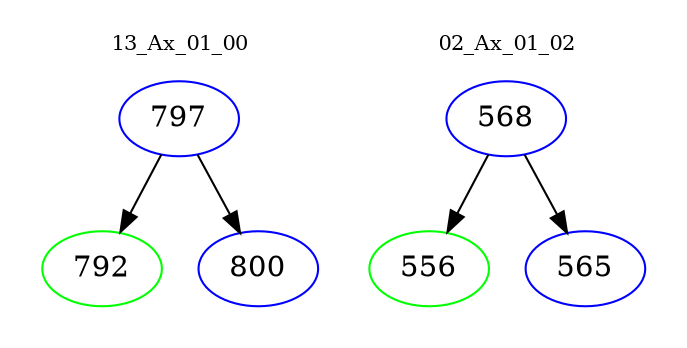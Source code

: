 digraph{
subgraph cluster_0 {
color = white
label = "13_Ax_01_00";
fontsize=10;
T0_797 [label="797", color="blue"]
T0_797 -> T0_792 [color="black"]
T0_792 [label="792", color="green"]
T0_797 -> T0_800 [color="black"]
T0_800 [label="800", color="blue"]
}
subgraph cluster_1 {
color = white
label = "02_Ax_01_02";
fontsize=10;
T1_568 [label="568", color="blue"]
T1_568 -> T1_556 [color="black"]
T1_556 [label="556", color="green"]
T1_568 -> T1_565 [color="black"]
T1_565 [label="565", color="blue"]
}
}

